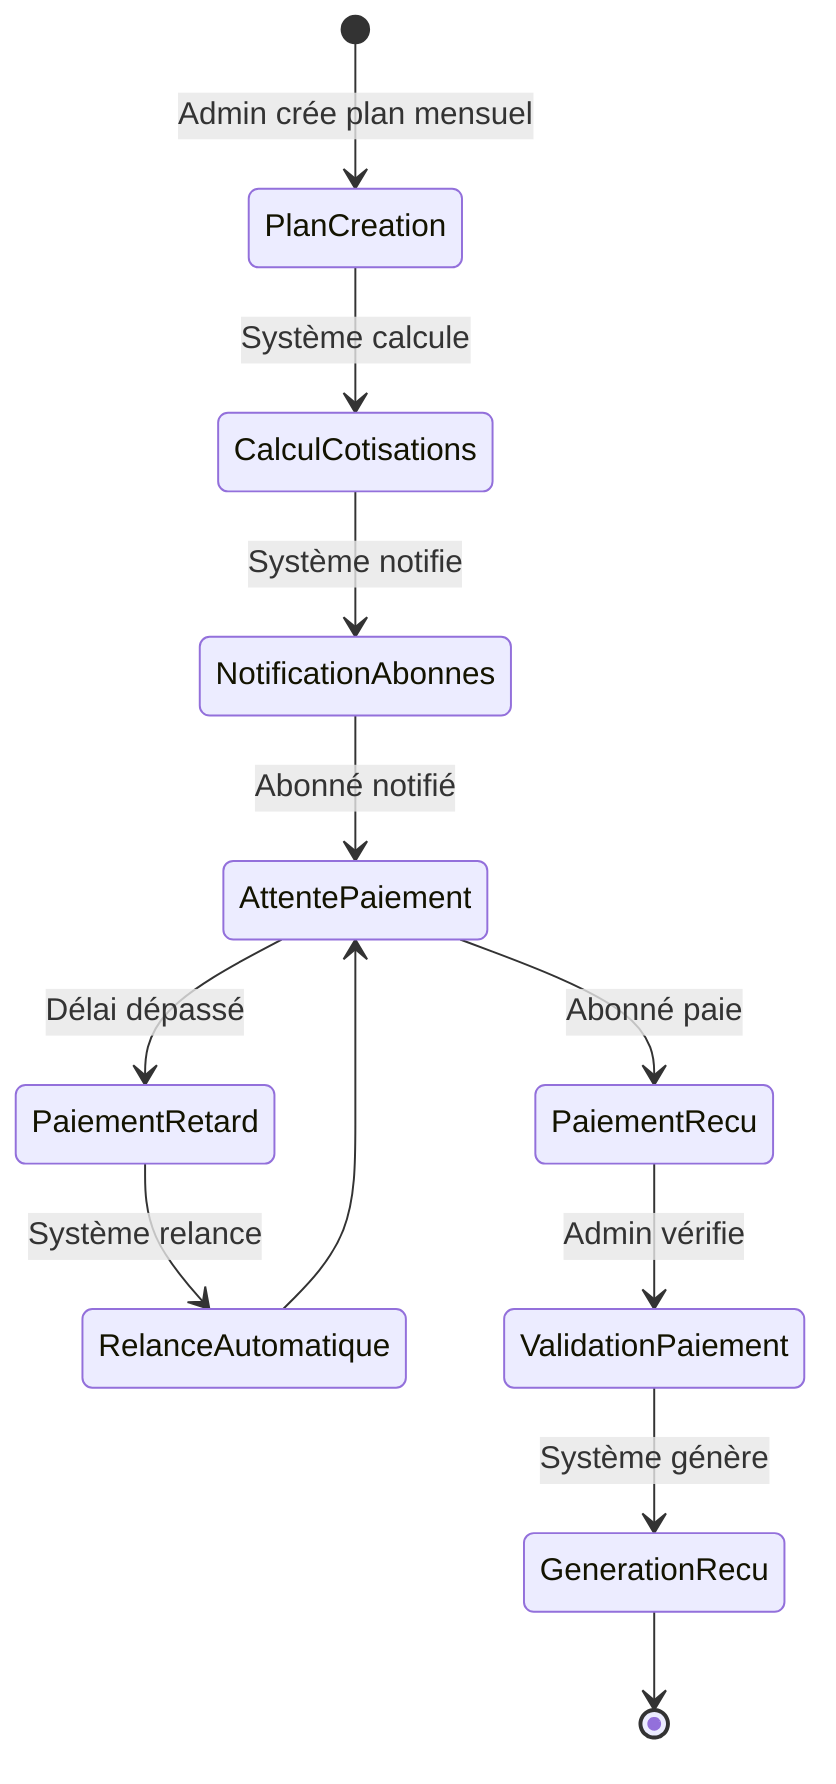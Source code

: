 stateDiagram-v2
    [*] --> PlanCreation: Admin crée plan mensuel
    PlanCreation --> CalculCotisations: Système calcule
    CalculCotisations --> NotificationAbonnes: Système notifie
    
    NotificationAbonnes --> AttentePaiement: Abonné notifié
    AttentePaiement --> PaiementRecu: Abonné paie
    AttentePaiement --> PaiementRetard: Délai dépassé
    
    PaiementRetard --> RelanceAutomatique: Système relance
    RelanceAutomatique --> AttentePaiement
    
    PaiementRecu --> ValidationPaiement: Admin vérifie
    ValidationPaiement --> GenerationRecu: Système génère
    GenerationRecu --> [*]